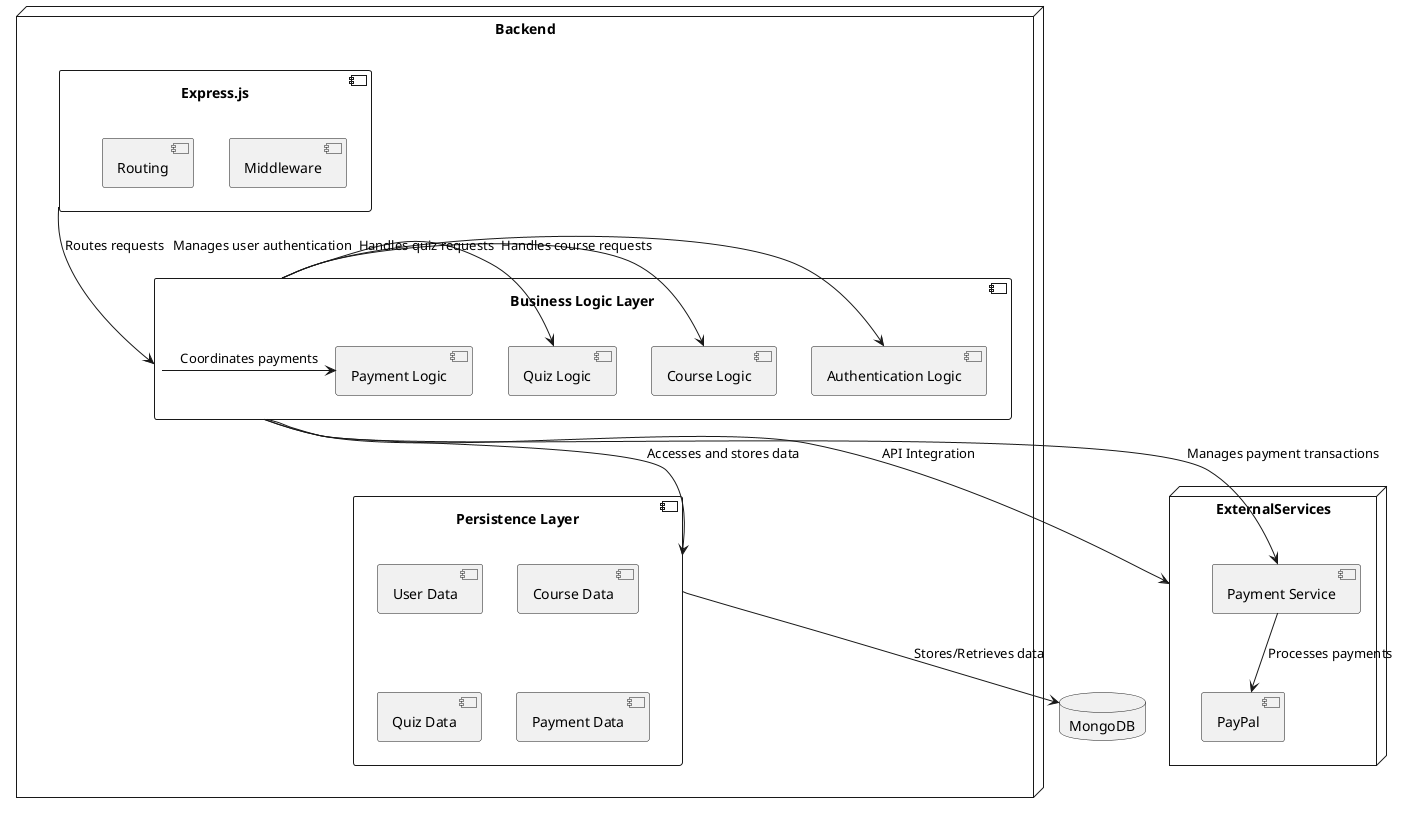 @startuml
top to bottom direction

node Backend {
  component "Express.js" as Express {
    [Middleware]
    [Routing]
  }
  
  component "Business Logic Layer" as Logic {
    [Authentication Logic]
    [Course Logic]
    [Quiz Logic]
    [Payment Logic]
  }

  component "Persistence Layer" as Persistence {
    [User Data]
    [Course Data]
    [Quiz Data]
    [Payment Data]
  }
}

database MongoDB as DB


Express --> Logic: Routes requests
Logic --> Persistence: Accesses and stores data
Persistence --> DB: Stores/Retrieves data


Logic -> [Authentication Logic]: Manages user authentication
Logic -> [Course Logic]: Handles course requests
Logic -> [Quiz Logic]: Handles quiz requests
Logic -> [Payment Logic]: Coordinates payments

node ExternalServices as ES {
  component "Payment Service" as PS
  component "PayPal" as PaymentGateway
}

Logic --> ES: API Integration
Logic --> PS: Manages payment transactions
PS --> PaymentGateway: Processes payments

@enduml
